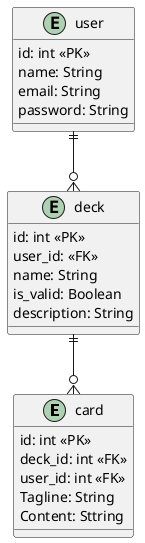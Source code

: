 // Minimo de 
@startuml Banco de dados

entity card {
    id: int << PK >>
    deck_id: int << FK >>
    user_id: int << FK >>
    Tagline: String
    Content: Sttring
}

entity deck {
    id: int << PK >>
    user_id: << FK >>
    name: String
    is_valid: Boolean
    description: String
}

entity user {
    id: int << PK >>
    name: String
    email: String
    password: String
}

user ||--o{ deck
deck ||--o{ card

@enduml